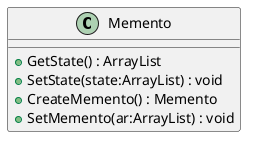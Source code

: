 @startuml
class Memento {
    + GetState() : ArrayList
    + SetState(state:ArrayList) : void
    + CreateMemento() : Memento
    + SetMemento(ar:ArrayList) : void
}
@enduml
